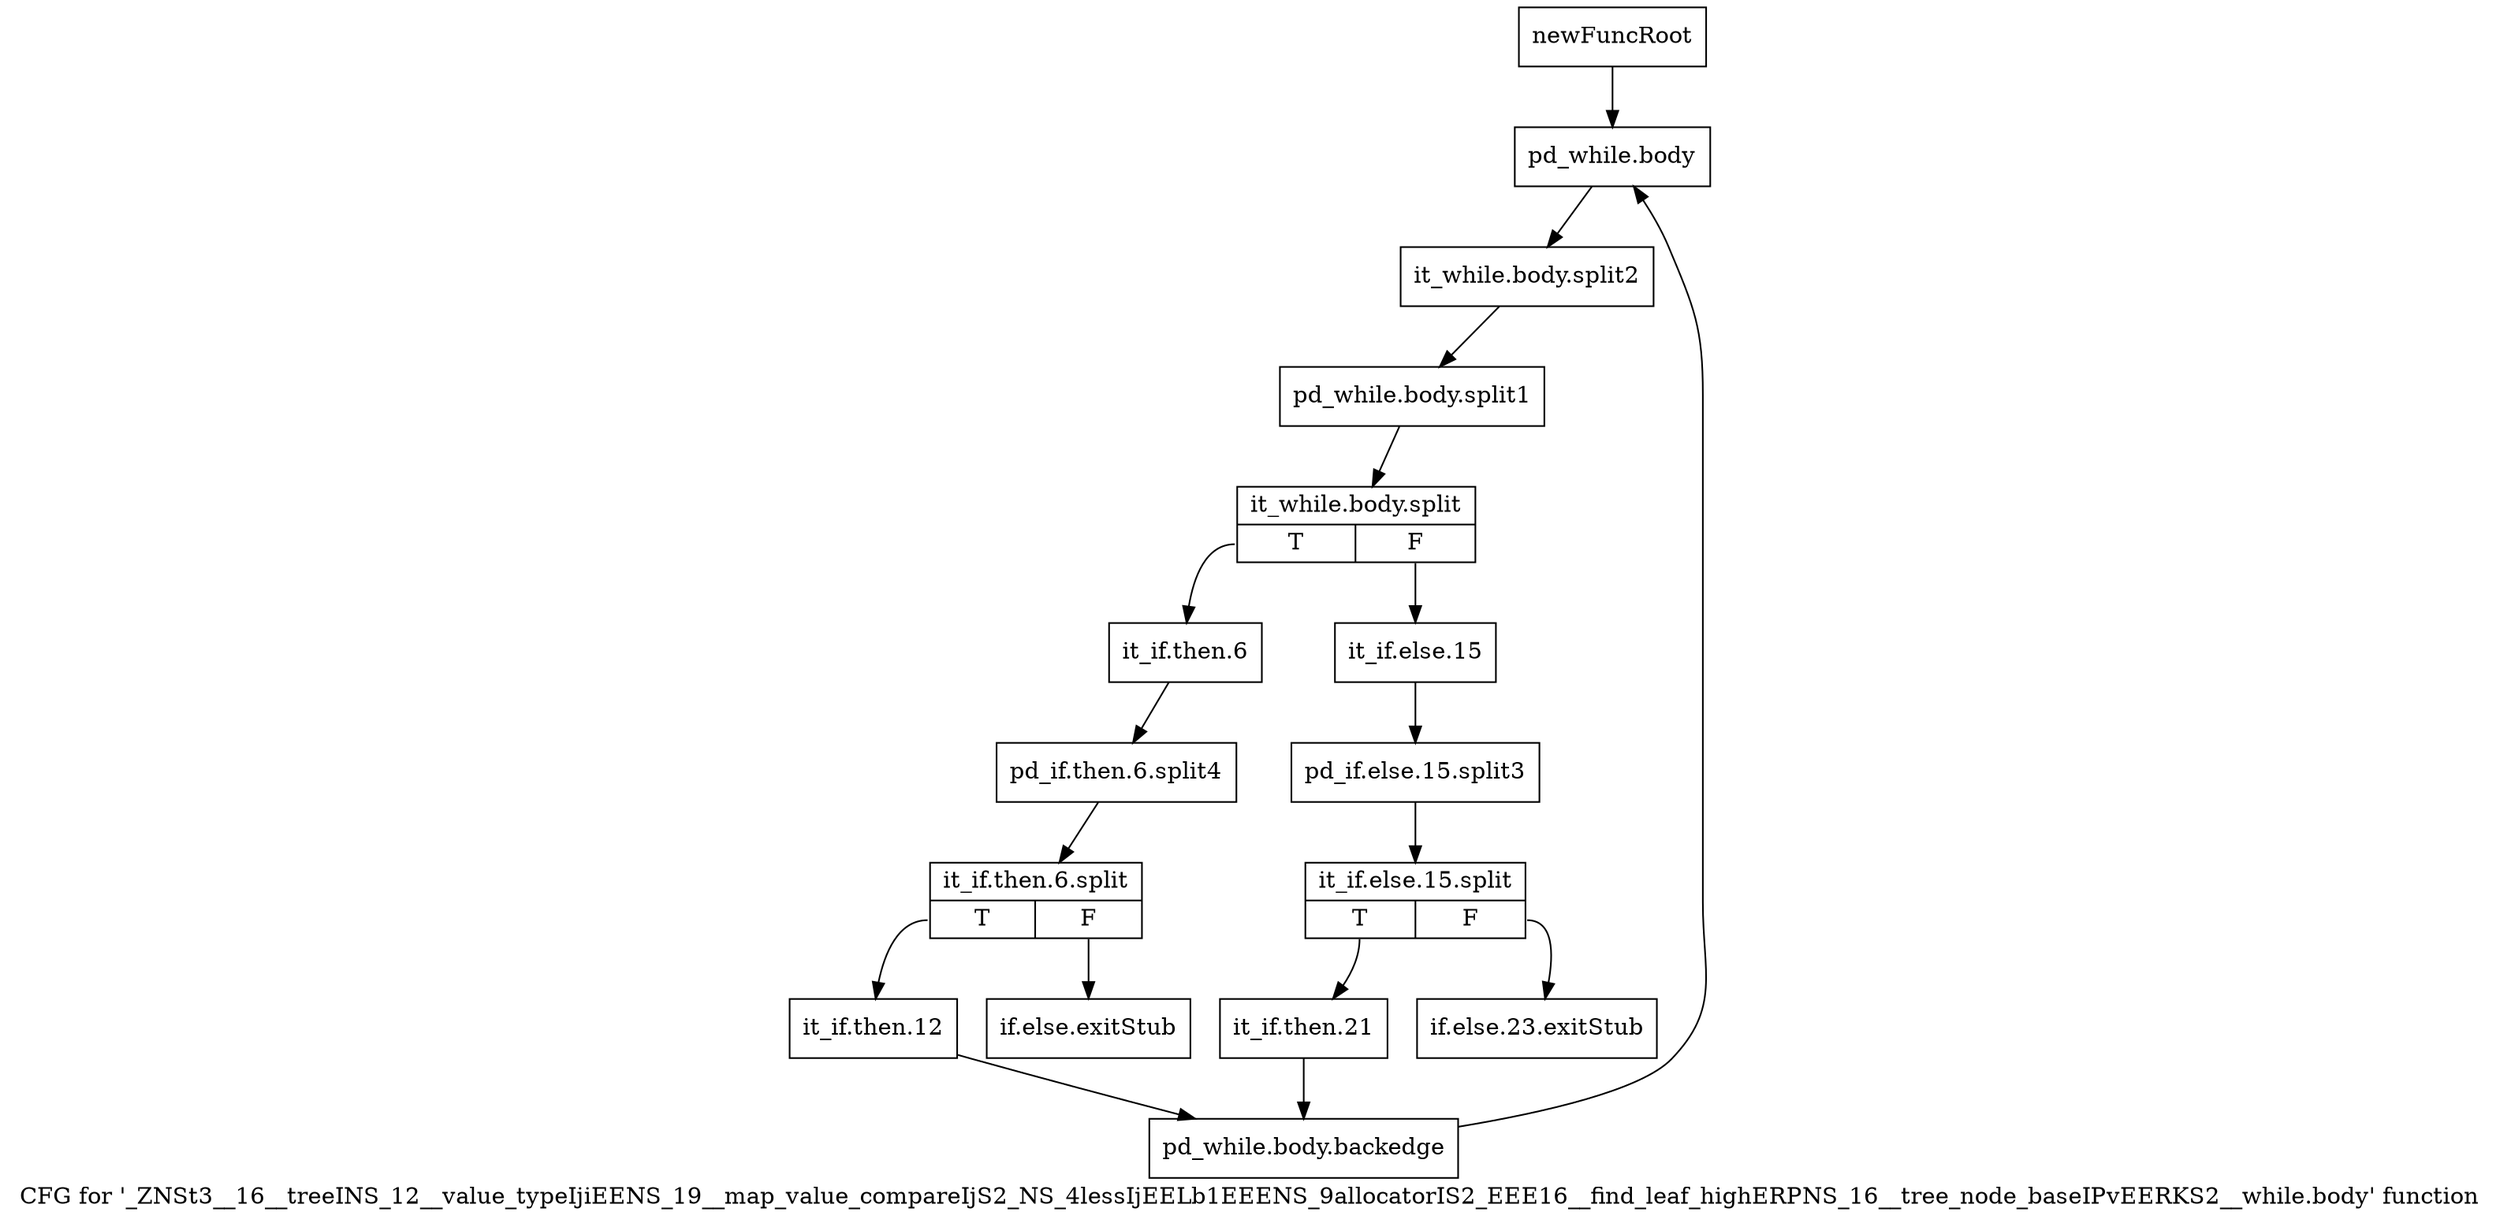 digraph "CFG for '_ZNSt3__16__treeINS_12__value_typeIjiEENS_19__map_value_compareIjS2_NS_4lessIjEELb1EEENS_9allocatorIS2_EEE16__find_leaf_highERPNS_16__tree_node_baseIPvEERKS2__while.body' function" {
	label="CFG for '_ZNSt3__16__treeINS_12__value_typeIjiEENS_19__map_value_compareIjS2_NS_4lessIjEELb1EEENS_9allocatorIS2_EEE16__find_leaf_highERPNS_16__tree_node_baseIPvEERKS2__while.body' function";

	Node0x8fb94d0 [shape=record,label="{newFuncRoot}"];
	Node0x8fb94d0 -> Node0x8fb95c0;
	Node0x8fb9520 [shape=record,label="{if.else.23.exitStub}"];
	Node0x8fb9570 [shape=record,label="{if.else.exitStub}"];
	Node0x8fb95c0 [shape=record,label="{pd_while.body}"];
	Node0x8fb95c0 -> Node0xc555720;
	Node0xc555720 [shape=record,label="{it_while.body.split2}"];
	Node0xc555720 -> Node0xc55d020;
	Node0xc55d020 [shape=record,label="{pd_while.body.split1}"];
	Node0xc55d020 -> Node0xc5558b0;
	Node0xc5558b0 [shape=record,label="{it_while.body.split|{<s0>T|<s1>F}}"];
	Node0xc5558b0:s0 -> Node0x8fb96b0;
	Node0xc5558b0:s1 -> Node0x8fb9610;
	Node0x8fb9610 [shape=record,label="{it_if.else.15}"];
	Node0x8fb9610 -> Node0xc5556c0;
	Node0xc5556c0 [shape=record,label="{pd_if.else.15.split3}"];
	Node0xc5556c0 -> Node0xc555860;
	Node0xc555860 [shape=record,label="{it_if.else.15.split|{<s0>T|<s1>F}}"];
	Node0xc555860:s0 -> Node0x8fb9660;
	Node0xc555860:s1 -> Node0x8fb9520;
	Node0x8fb9660 [shape=record,label="{it_if.then.21}"];
	Node0x8fb9660 -> Node0x8fb9750;
	Node0x8fb96b0 [shape=record,label="{it_if.then.6}"];
	Node0x8fb96b0 -> Node0xc5c11e0;
	Node0xc5c11e0 [shape=record,label="{pd_if.then.6.split4}"];
	Node0xc5c11e0 -> Node0xc56d970;
	Node0xc56d970 [shape=record,label="{it_if.then.6.split|{<s0>T|<s1>F}}"];
	Node0xc56d970:s0 -> Node0x8fb9700;
	Node0xc56d970:s1 -> Node0x8fb9570;
	Node0x8fb9700 [shape=record,label="{it_if.then.12}"];
	Node0x8fb9700 -> Node0x8fb9750;
	Node0x8fb9750 [shape=record,label="{pd_while.body.backedge}"];
	Node0x8fb9750 -> Node0x8fb95c0;
}
